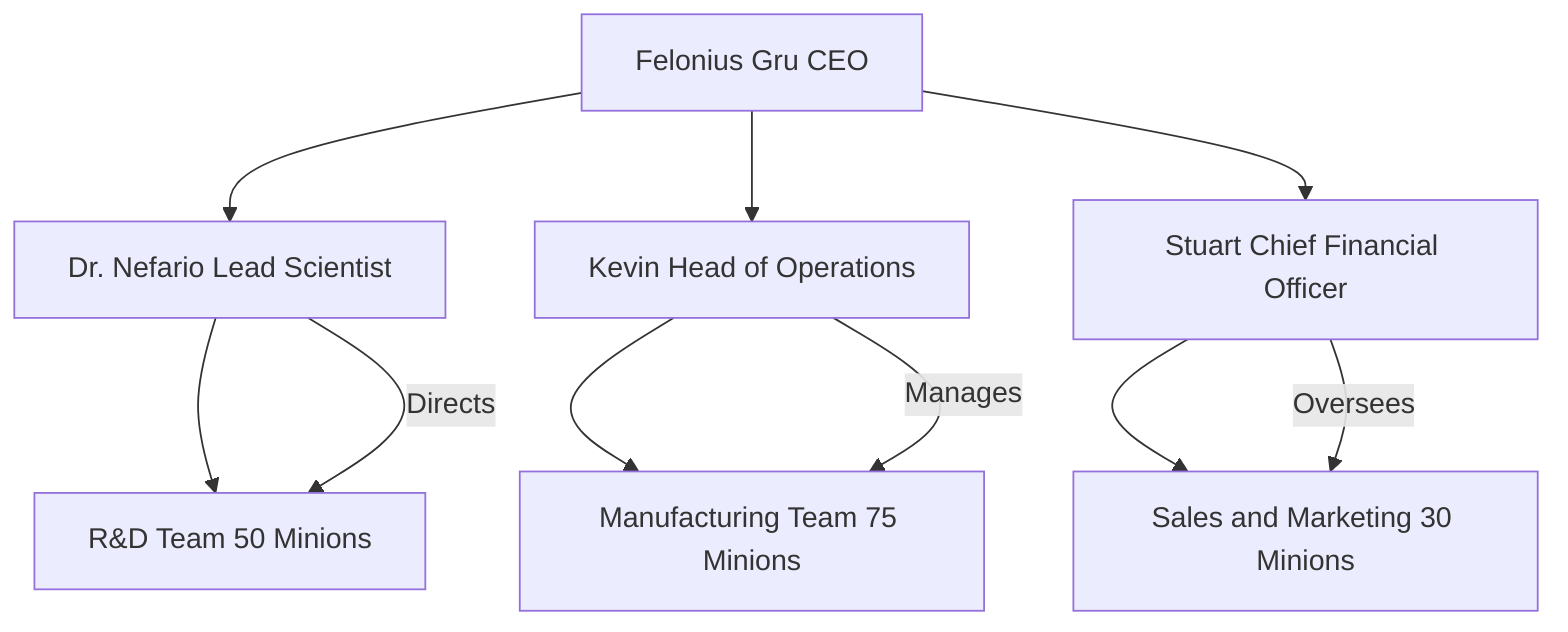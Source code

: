 graph TD
    A[Felonius Gru CEO] --> B[Dr. Nefario Lead Scientist]
    A --> C[Kevin Head of Operations]
    A --> D[Stuart Chief Financial Officer]
    B --> E[R&D Team 50 Minions]
    C --> F[Manufacturing Team 75 Minions]
    D --> G[Sales and Marketing 30 Minions]
    B -->|Directs| E
    C -->|Manages| F
    D -->|Oversees| G